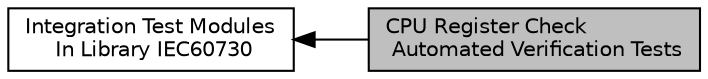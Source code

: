digraph "CPU Register Check Automated Verification Tests"
{
  edge [fontname="Helvetica",fontsize="10",labelfontname="Helvetica",labelfontsize="10"];
  node [fontname="Helvetica",fontsize="10",shape=box];
  rankdir=LR;
  Node1 [label="CPU Register Check\l Automated Verification Tests",height=0.2,width=0.4,color="black", fillcolor="grey75", style="filled", fontcolor="black",tooltip="Python script for the IEC60730 CPU Register Check Verification tests."];
  Node2 [label="Integration Test Modules\l In Library IEC60730",height=0.2,width=0.4,color="black", fillcolor="white", style="filled",URL="$group__IEC60730__INTEGRATION__TEST.html",tooltip=" "];
  Node2->Node1 [shape=plaintext, dir="back", style="solid"];
}
